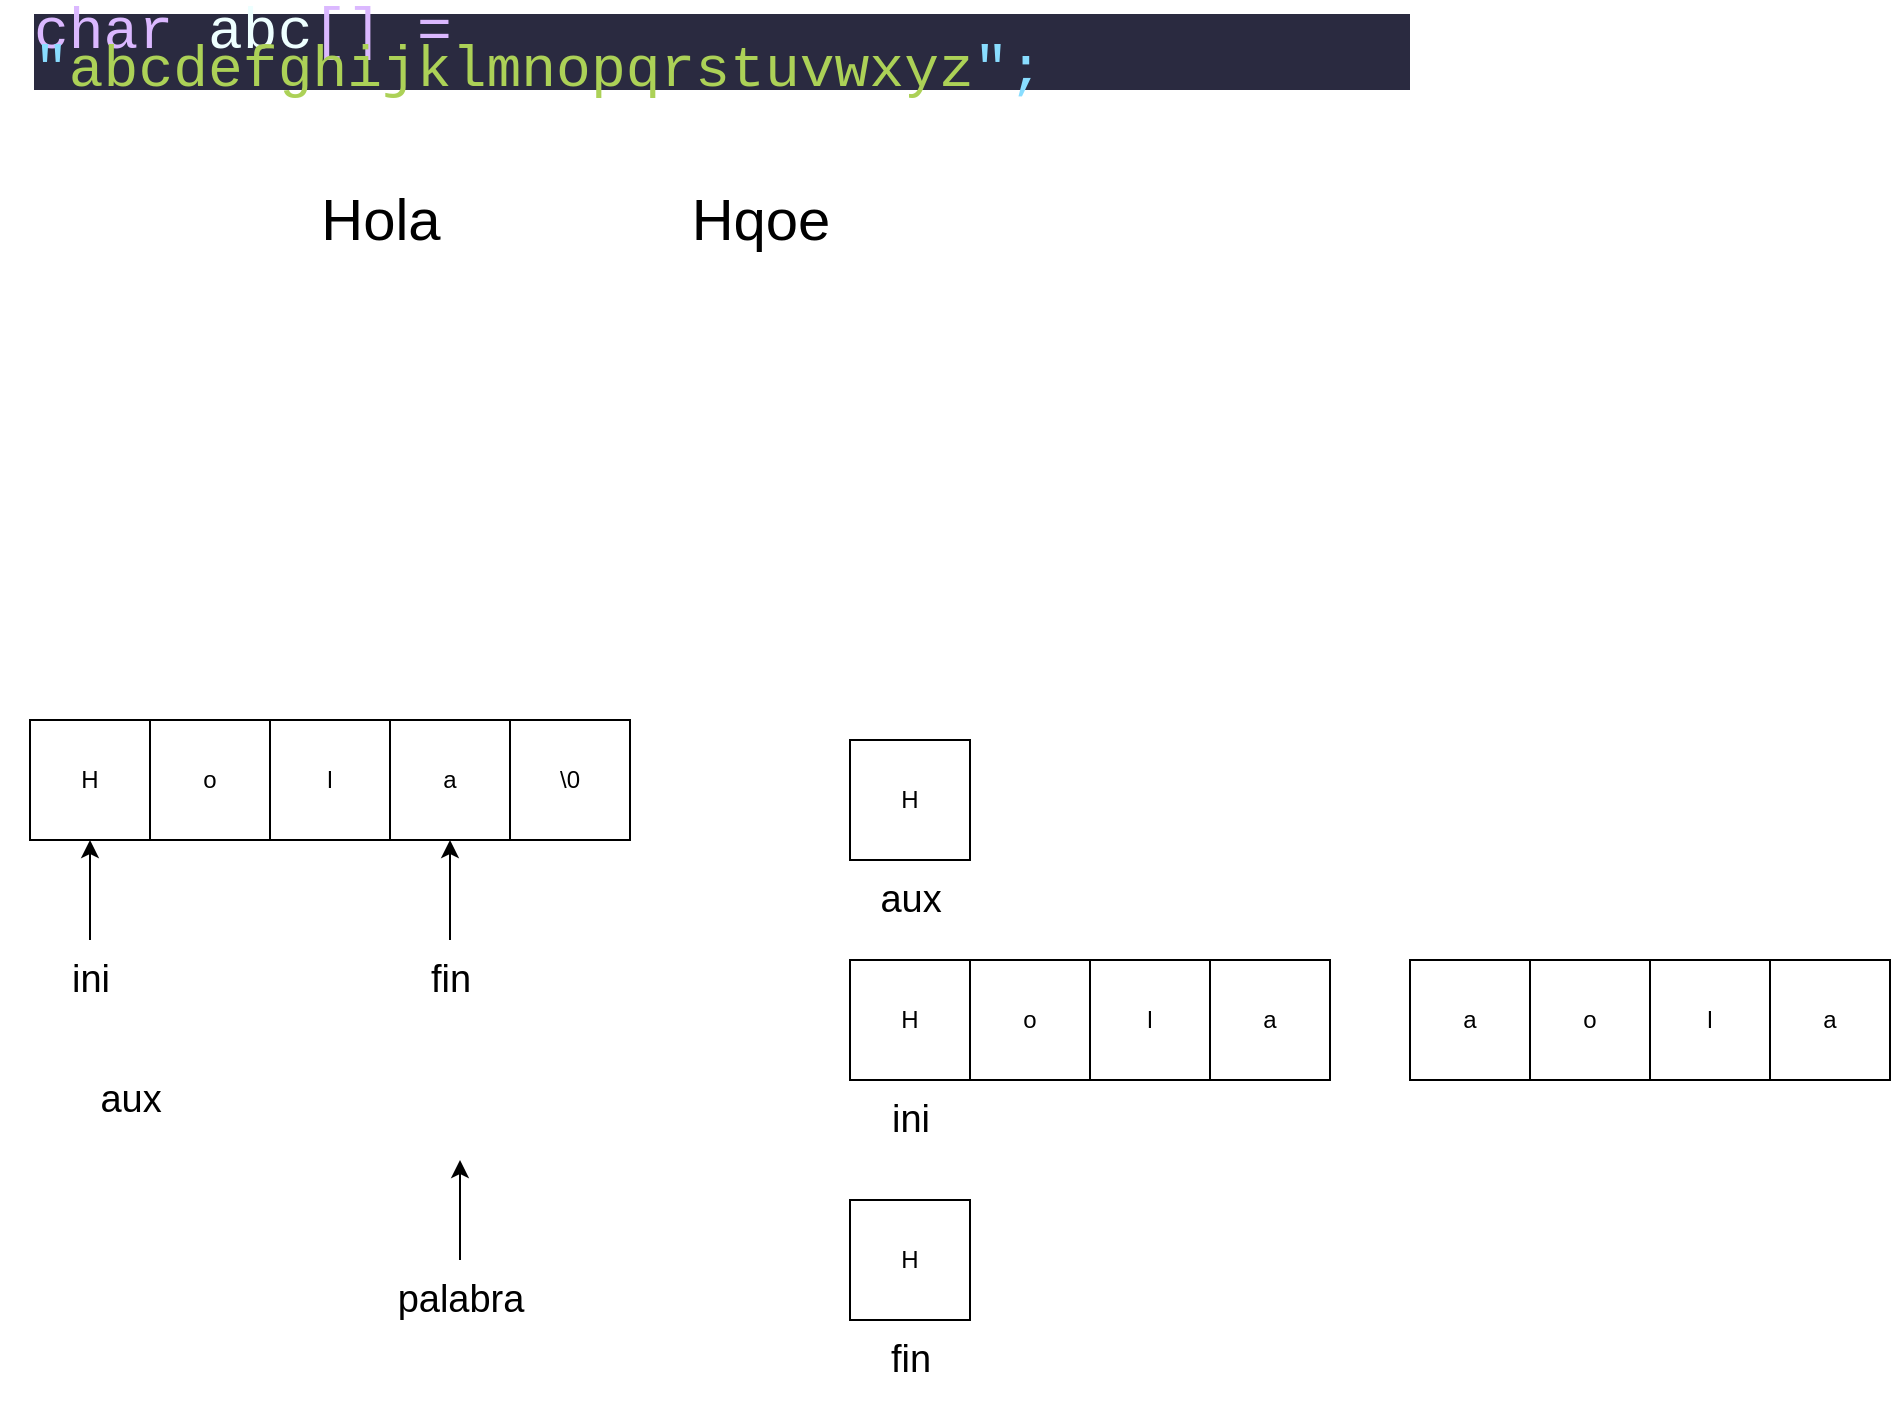 <mxfile version="20.2.3" type="device"><diagram id="yQaXFNkeOwCF7mF7Eg04" name="Página-1"><mxGraphModel dx="1420" dy="855" grid="1" gridSize="10" guides="1" tooltips="1" connect="1" arrows="1" fold="1" page="0" pageScale="1" pageWidth="827" pageHeight="1169" math="0" shadow="0"><root><mxCell id="0"/><mxCell id="1" parent="0"/><mxCell id="51tHfv7gECCegVWDffuC-1" value="H" style="rounded=0;whiteSpace=wrap;html=1;" vertex="1" parent="1"><mxGeometry x="350" y="410" width="60" height="60" as="geometry"/></mxCell><mxCell id="51tHfv7gECCegVWDffuC-2" value="o" style="rounded=0;whiteSpace=wrap;html=1;" vertex="1" parent="1"><mxGeometry x="410" y="410" width="60" height="60" as="geometry"/></mxCell><mxCell id="51tHfv7gECCegVWDffuC-3" value="l" style="rounded=0;whiteSpace=wrap;html=1;" vertex="1" parent="1"><mxGeometry x="470" y="410" width="60" height="60" as="geometry"/></mxCell><mxCell id="51tHfv7gECCegVWDffuC-4" value="a" style="rounded=0;whiteSpace=wrap;html=1;" vertex="1" parent="1"><mxGeometry x="530" y="410" width="60" height="60" as="geometry"/></mxCell><mxCell id="51tHfv7gECCegVWDffuC-5" value="\0" style="rounded=0;whiteSpace=wrap;html=1;" vertex="1" parent="1"><mxGeometry x="590" y="410" width="60" height="60" as="geometry"/></mxCell><mxCell id="51tHfv7gECCegVWDffuC-8" value="" style="group" vertex="1" connectable="0" parent="1"><mxGeometry x="520" y="630" width="90" height="90" as="geometry"/></mxCell><mxCell id="51tHfv7gECCegVWDffuC-6" value="palabra" style="text;html=1;align=center;verticalAlign=middle;resizable=0;points=[];autosize=1;strokeColor=none;fillColor=none;strokeWidth=6;fontSize=19;" vertex="1" parent="51tHfv7gECCegVWDffuC-8"><mxGeometry y="50" width="90" height="40" as="geometry"/></mxCell><mxCell id="51tHfv7gECCegVWDffuC-7" value="" style="endArrow=classic;html=1;rounded=0;" edge="1" parent="51tHfv7gECCegVWDffuC-8"><mxGeometry width="50" height="50" relative="1" as="geometry"><mxPoint x="45" y="50" as="sourcePoint"/><mxPoint x="45" as="targetPoint"/></mxGeometry></mxCell><mxCell id="51tHfv7gECCegVWDffuC-26" value="" style="group" vertex="1" connectable="0" parent="1"><mxGeometry x="760" y="530" width="70" height="100" as="geometry"/></mxCell><mxCell id="51tHfv7gECCegVWDffuC-24" value="H" style="rounded=0;whiteSpace=wrap;html=1;" vertex="1" parent="51tHfv7gECCegVWDffuC-26"><mxGeometry width="60" height="60" as="geometry"/></mxCell><mxCell id="51tHfv7gECCegVWDffuC-25" value="ini" style="text;html=1;align=center;verticalAlign=middle;resizable=0;points=[];autosize=1;strokeColor=none;fillColor=none;fontSize=19;" vertex="1" parent="51tHfv7gECCegVWDffuC-26"><mxGeometry x="10" y="60" width="40" height="40" as="geometry"/></mxCell><mxCell id="51tHfv7gECCegVWDffuC-33" value="" style="group" vertex="1" connectable="0" parent="1"><mxGeometry x="760" y="420" width="60" height="100" as="geometry"/></mxCell><mxCell id="51tHfv7gECCegVWDffuC-31" value="H" style="rounded=0;whiteSpace=wrap;html=1;" vertex="1" parent="51tHfv7gECCegVWDffuC-33"><mxGeometry width="60" height="60" as="geometry"/></mxCell><mxCell id="51tHfv7gECCegVWDffuC-32" value="aux" style="text;html=1;align=center;verticalAlign=middle;resizable=0;points=[];autosize=1;strokeColor=none;fillColor=none;fontSize=19;" vertex="1" parent="51tHfv7gECCegVWDffuC-33"><mxGeometry x="5" y="60" width="50" height="40" as="geometry"/></mxCell><mxCell id="51tHfv7gECCegVWDffuC-35" value="" style="group" vertex="1" connectable="0" parent="1"><mxGeometry x="760" y="650" width="60" height="100" as="geometry"/></mxCell><mxCell id="51tHfv7gECCegVWDffuC-36" value="H" style="rounded=0;whiteSpace=wrap;html=1;" vertex="1" parent="51tHfv7gECCegVWDffuC-35"><mxGeometry width="60" height="60" as="geometry"/></mxCell><mxCell id="51tHfv7gECCegVWDffuC-37" value="fin" style="text;html=1;align=center;verticalAlign=middle;resizable=0;points=[];autosize=1;strokeColor=none;fillColor=none;fontSize=19;" vertex="1" parent="51tHfv7gECCegVWDffuC-35"><mxGeometry x="10" y="60" width="40" height="40" as="geometry"/></mxCell><mxCell id="51tHfv7gECCegVWDffuC-17" value="aux" style="text;html=1;align=center;verticalAlign=middle;resizable=0;points=[];autosize=1;strokeColor=none;fillColor=none;strokeWidth=6;fontSize=19;" vertex="1" parent="1"><mxGeometry x="375" y="580" width="50" height="40" as="geometry"/></mxCell><mxCell id="51tHfv7gECCegVWDffuC-41" value="o" style="rounded=0;whiteSpace=wrap;html=1;" vertex="1" parent="1"><mxGeometry x="820" y="530" width="60" height="60" as="geometry"/></mxCell><mxCell id="51tHfv7gECCegVWDffuC-42" value="l" style="rounded=0;whiteSpace=wrap;html=1;" vertex="1" parent="1"><mxGeometry x="880" y="530" width="60" height="60" as="geometry"/></mxCell><mxCell id="51tHfv7gECCegVWDffuC-43" value="a" style="rounded=0;whiteSpace=wrap;html=1;" vertex="1" parent="1"><mxGeometry x="940" y="530" width="60" height="60" as="geometry"/></mxCell><mxCell id="51tHfv7gECCegVWDffuC-9" value="" style="group" vertex="1" connectable="0" parent="1"><mxGeometry x="335" y="470" width="90" height="90" as="geometry"/></mxCell><mxCell id="51tHfv7gECCegVWDffuC-10" value="ini" style="text;html=1;align=center;verticalAlign=middle;resizable=0;points=[];autosize=1;strokeColor=none;fillColor=none;strokeWidth=6;fontSize=19;" vertex="1" parent="51tHfv7gECCegVWDffuC-9"><mxGeometry x="25" y="50" width="40" height="40" as="geometry"/></mxCell><mxCell id="51tHfv7gECCegVWDffuC-11" value="" style="endArrow=classic;html=1;rounded=0;" edge="1" parent="51tHfv7gECCegVWDffuC-9"><mxGeometry width="50" height="50" relative="1" as="geometry"><mxPoint x="45" y="50" as="sourcePoint"/><mxPoint x="45" as="targetPoint"/></mxGeometry></mxCell><mxCell id="51tHfv7gECCegVWDffuC-51" value="" style="group" vertex="1" connectable="0" parent="1"><mxGeometry x="540" y="470" width="40" height="90" as="geometry"/></mxCell><mxCell id="51tHfv7gECCegVWDffuC-14" value="fin" style="text;html=1;align=center;verticalAlign=middle;resizable=0;points=[];autosize=1;strokeColor=none;fillColor=none;strokeWidth=6;fontSize=19;" vertex="1" parent="51tHfv7gECCegVWDffuC-51"><mxGeometry y="50" width="40" height="40" as="geometry"/></mxCell><mxCell id="51tHfv7gECCegVWDffuC-15" value="" style="endArrow=classic;html=1;rounded=0;" edge="1" parent="51tHfv7gECCegVWDffuC-51"><mxGeometry width="50" height="50" relative="1" as="geometry"><mxPoint x="20" y="50" as="sourcePoint"/><mxPoint x="20" as="targetPoint"/></mxGeometry></mxCell><mxCell id="51tHfv7gECCegVWDffuC-52" value="o" style="rounded=0;whiteSpace=wrap;html=1;" vertex="1" parent="1"><mxGeometry x="1100" y="530" width="60" height="60" as="geometry"/></mxCell><mxCell id="51tHfv7gECCegVWDffuC-53" value="l" style="rounded=0;whiteSpace=wrap;html=1;" vertex="1" parent="1"><mxGeometry x="1160" y="530" width="60" height="60" as="geometry"/></mxCell><mxCell id="51tHfv7gECCegVWDffuC-54" value="a" style="rounded=0;whiteSpace=wrap;html=1;" vertex="1" parent="1"><mxGeometry x="1220" y="530" width="60" height="60" as="geometry"/></mxCell><mxCell id="51tHfv7gECCegVWDffuC-55" value="a" style="rounded=0;whiteSpace=wrap;html=1;" vertex="1" parent="1"><mxGeometry x="1040" y="530" width="60" height="60" as="geometry"/></mxCell><mxCell id="51tHfv7gECCegVWDffuC-56" value="&lt;div style=&quot;color: rgb(223, 223, 226); background-color: rgb(42, 42, 64); font-family: Consolas, &amp;quot;Courier New&amp;quot;, monospace; font-weight: normal; font-size: 29px; line-height: 19px;&quot;&gt;&lt;div style=&quot;font-size: 29px;&quot;&gt;&lt;span style=&quot;color: rgb(219, 184, 255); font-size: 29px;&quot;&gt;char&lt;/span&gt;&lt;span style=&quot;color: rgb(223, 223, 226); font-size: 29px;&quot;&gt; &lt;/span&gt;&lt;span style=&quot;color: rgb(238, 255, 255); font-size: 29px;&quot;&gt;abc&lt;/span&gt;&lt;span style=&quot;color: rgb(219, 184, 255); font-size: 29px;&quot;&gt;[]&lt;/span&gt;&lt;span style=&quot;color: rgb(223, 223, 226); font-size: 29px;&quot;&gt; &lt;/span&gt;&lt;span style=&quot;color: rgb(219, 184, 255); font-size: 29px;&quot;&gt;=&lt;/span&gt;&lt;span style=&quot;color: rgb(223, 223, 226); font-size: 29px;&quot;&gt; &lt;/span&gt;&lt;span style=&quot;color: rgb(137, 221, 255); font-size: 29px;&quot;&gt;&quot;&lt;/span&gt;&lt;span style=&quot;color: rgb(172, 209, 87); font-size: 29px;&quot;&gt;abcdefghijklmnopqrstuvwxyz&lt;/span&gt;&lt;span style=&quot;color: rgb(137, 221, 255); font-size: 29px;&quot;&gt;&quot;&lt;/span&gt;&lt;span style=&quot;color: rgb(137, 221, 255); font-size: 29px;&quot;&gt;;&lt;/span&gt;&lt;/div&gt;&lt;/div&gt;" style="text;whiteSpace=wrap;html=1;fontSize=29;" vertex="1" parent="1"><mxGeometry x="350" y="50" width="690" height="40" as="geometry"/></mxCell><mxCell id="51tHfv7gECCegVWDffuC-57" value="Hola" style="text;html=1;align=center;verticalAlign=middle;resizable=0;points=[];autosize=1;strokeColor=none;fillColor=none;fontSize=29;" vertex="1" parent="1"><mxGeometry x="485" y="135" width="80" height="50" as="geometry"/></mxCell><mxCell id="51tHfv7gECCegVWDffuC-58" value="Hqoe" style="text;html=1;align=center;verticalAlign=middle;resizable=0;points=[];autosize=1;strokeColor=none;fillColor=none;fontSize=29;" vertex="1" parent="1"><mxGeometry x="670" y="135" width="90" height="50" as="geometry"/></mxCell></root></mxGraphModel></diagram></mxfile>